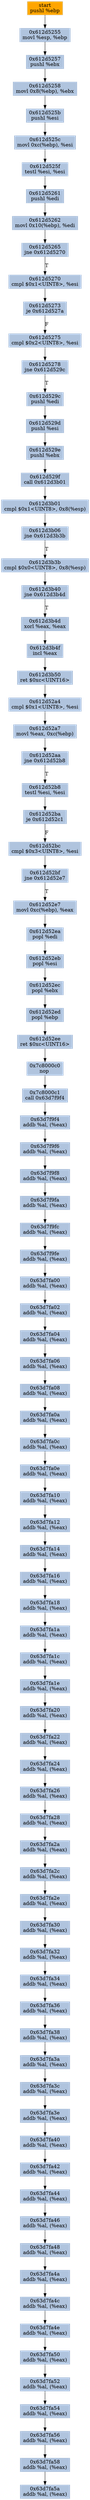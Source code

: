digraph G {
node[shape=rectangle,style=filled,fillcolor=lightsteelblue,color=lightsteelblue]
bgcolor="transparent"
a0x612d5254pushl_ebp[label="start\npushl %ebp",color="lightgrey",fillcolor="orange"];
a0x612d5255movl_esp_ebp[label="0x612d5255\nmovl %esp, %ebp"];
a0x612d5257pushl_ebx[label="0x612d5257\npushl %ebx"];
a0x612d5258movl_0x8ebp__ebx[label="0x612d5258\nmovl 0x8(%ebp), %ebx"];
a0x612d525bpushl_esi[label="0x612d525b\npushl %esi"];
a0x612d525cmovl_0xcebp__esi[label="0x612d525c\nmovl 0xc(%ebp), %esi"];
a0x612d525ftestl_esi_esi[label="0x612d525f\ntestl %esi, %esi"];
a0x612d5261pushl_edi[label="0x612d5261\npushl %edi"];
a0x612d5262movl_0x10ebp__edi[label="0x612d5262\nmovl 0x10(%ebp), %edi"];
a0x612d5265jne_0x612d5270[label="0x612d5265\njne 0x612d5270"];
a0x612d5270cmpl_0x1UINT8_esi[label="0x612d5270\ncmpl $0x1<UINT8>, %esi"];
a0x612d5273je_0x612d527a[label="0x612d5273\nje 0x612d527a"];
a0x612d5275cmpl_0x2UINT8_esi[label="0x612d5275\ncmpl $0x2<UINT8>, %esi"];
a0x612d5278jne_0x612d529c[label="0x612d5278\njne 0x612d529c"];
a0x612d529cpushl_edi[label="0x612d529c\npushl %edi"];
a0x612d529dpushl_esi[label="0x612d529d\npushl %esi"];
a0x612d529epushl_ebx[label="0x612d529e\npushl %ebx"];
a0x612d529fcall_0x612d3b01[label="0x612d529f\ncall 0x612d3b01"];
a0x612d3b01cmpl_0x1UINT8_0x8esp_[label="0x612d3b01\ncmpl $0x1<UINT8>, 0x8(%esp)"];
a0x612d3b06jne_0x612d3b3b[label="0x612d3b06\njne 0x612d3b3b"];
a0x612d3b3bcmpl_0x0UINT8_0x8esp_[label="0x612d3b3b\ncmpl $0x0<UINT8>, 0x8(%esp)"];
a0x612d3b40jne_0x612d3b4d[label="0x612d3b40\njne 0x612d3b4d"];
a0x612d3b4dxorl_eax_eax[label="0x612d3b4d\nxorl %eax, %eax"];
a0x612d3b4fincl_eax[label="0x612d3b4f\nincl %eax"];
a0x612d3b50ret_0xcUINT16[label="0x612d3b50\nret $0xc<UINT16>"];
a0x612d52a4cmpl_0x1UINT8_esi[label="0x612d52a4\ncmpl $0x1<UINT8>, %esi"];
a0x612d52a7movl_eax_0xcebp_[label="0x612d52a7\nmovl %eax, 0xc(%ebp)"];
a0x612d52aajne_0x612d52b8[label="0x612d52aa\njne 0x612d52b8"];
a0x612d52b8testl_esi_esi[label="0x612d52b8\ntestl %esi, %esi"];
a0x612d52baje_0x612d52c1[label="0x612d52ba\nje 0x612d52c1"];
a0x612d52bccmpl_0x3UINT8_esi[label="0x612d52bc\ncmpl $0x3<UINT8>, %esi"];
a0x612d52bfjne_0x612d52e7[label="0x612d52bf\njne 0x612d52e7"];
a0x612d52e7movl_0xcebp__eax[label="0x612d52e7\nmovl 0xc(%ebp), %eax"];
a0x612d52eapopl_edi[label="0x612d52ea\npopl %edi"];
a0x612d52ebpopl_esi[label="0x612d52eb\npopl %esi"];
a0x612d52ecpopl_ebx[label="0x612d52ec\npopl %ebx"];
a0x612d52edpopl_ebp[label="0x612d52ed\npopl %ebp"];
a0x612d52eeret_0xcUINT16[label="0x612d52ee\nret $0xc<UINT16>"];
a0x7c8000c0nop_[label="0x7c8000c0\nnop "];
a0x7c8000c1call_0x63d7f9f4[label="0x7c8000c1\ncall 0x63d7f9f4"];
a0x63d7f9f4addb_al_eax_[label="0x63d7f9f4\naddb %al, (%eax)"];
a0x63d7f9f6addb_al_eax_[label="0x63d7f9f6\naddb %al, (%eax)"];
a0x63d7f9f8addb_al_eax_[label="0x63d7f9f8\naddb %al, (%eax)"];
a0x63d7f9faaddb_al_eax_[label="0x63d7f9fa\naddb %al, (%eax)"];
a0x63d7f9fcaddb_al_eax_[label="0x63d7f9fc\naddb %al, (%eax)"];
a0x63d7f9feaddb_al_eax_[label="0x63d7f9fe\naddb %al, (%eax)"];
a0x63d7fa00addb_al_eax_[label="0x63d7fa00\naddb %al, (%eax)"];
a0x63d7fa02addb_al_eax_[label="0x63d7fa02\naddb %al, (%eax)"];
a0x63d7fa04addb_al_eax_[label="0x63d7fa04\naddb %al, (%eax)"];
a0x63d7fa06addb_al_eax_[label="0x63d7fa06\naddb %al, (%eax)"];
a0x63d7fa08addb_al_eax_[label="0x63d7fa08\naddb %al, (%eax)"];
a0x63d7fa0aaddb_al_eax_[label="0x63d7fa0a\naddb %al, (%eax)"];
a0x63d7fa0caddb_al_eax_[label="0x63d7fa0c\naddb %al, (%eax)"];
a0x63d7fa0eaddb_al_eax_[label="0x63d7fa0e\naddb %al, (%eax)"];
a0x63d7fa10addb_al_eax_[label="0x63d7fa10\naddb %al, (%eax)"];
a0x63d7fa12addb_al_eax_[label="0x63d7fa12\naddb %al, (%eax)"];
a0x63d7fa14addb_al_eax_[label="0x63d7fa14\naddb %al, (%eax)"];
a0x63d7fa16addb_al_eax_[label="0x63d7fa16\naddb %al, (%eax)"];
a0x63d7fa18addb_al_eax_[label="0x63d7fa18\naddb %al, (%eax)"];
a0x63d7fa1aaddb_al_eax_[label="0x63d7fa1a\naddb %al, (%eax)"];
a0x63d7fa1caddb_al_eax_[label="0x63d7fa1c\naddb %al, (%eax)"];
a0x63d7fa1eaddb_al_eax_[label="0x63d7fa1e\naddb %al, (%eax)"];
a0x63d7fa20addb_al_eax_[label="0x63d7fa20\naddb %al, (%eax)"];
a0x63d7fa22addb_al_eax_[label="0x63d7fa22\naddb %al, (%eax)"];
a0x63d7fa24addb_al_eax_[label="0x63d7fa24\naddb %al, (%eax)"];
a0x63d7fa26addb_al_eax_[label="0x63d7fa26\naddb %al, (%eax)"];
a0x63d7fa28addb_al_eax_[label="0x63d7fa28\naddb %al, (%eax)"];
a0x63d7fa2aaddb_al_eax_[label="0x63d7fa2a\naddb %al, (%eax)"];
a0x63d7fa2caddb_al_eax_[label="0x63d7fa2c\naddb %al, (%eax)"];
a0x63d7fa2eaddb_al_eax_[label="0x63d7fa2e\naddb %al, (%eax)"];
a0x63d7fa30addb_al_eax_[label="0x63d7fa30\naddb %al, (%eax)"];
a0x63d7fa32addb_al_eax_[label="0x63d7fa32\naddb %al, (%eax)"];
a0x63d7fa34addb_al_eax_[label="0x63d7fa34\naddb %al, (%eax)"];
a0x63d7fa36addb_al_eax_[label="0x63d7fa36\naddb %al, (%eax)"];
a0x63d7fa38addb_al_eax_[label="0x63d7fa38\naddb %al, (%eax)"];
a0x63d7fa3aaddb_al_eax_[label="0x63d7fa3a\naddb %al, (%eax)"];
a0x63d7fa3caddb_al_eax_[label="0x63d7fa3c\naddb %al, (%eax)"];
a0x63d7fa3eaddb_al_eax_[label="0x63d7fa3e\naddb %al, (%eax)"];
a0x63d7fa40addb_al_eax_[label="0x63d7fa40\naddb %al, (%eax)"];
a0x63d7fa42addb_al_eax_[label="0x63d7fa42\naddb %al, (%eax)"];
a0x63d7fa44addb_al_eax_[label="0x63d7fa44\naddb %al, (%eax)"];
a0x63d7fa46addb_al_eax_[label="0x63d7fa46\naddb %al, (%eax)"];
a0x63d7fa48addb_al_eax_[label="0x63d7fa48\naddb %al, (%eax)"];
a0x63d7fa4aaddb_al_eax_[label="0x63d7fa4a\naddb %al, (%eax)"];
a0x63d7fa4caddb_al_eax_[label="0x63d7fa4c\naddb %al, (%eax)"];
a0x63d7fa4eaddb_al_eax_[label="0x63d7fa4e\naddb %al, (%eax)"];
a0x63d7fa50addb_al_eax_[label="0x63d7fa50\naddb %al, (%eax)"];
a0x63d7fa52addb_al_eax_[label="0x63d7fa52\naddb %al, (%eax)"];
a0x63d7fa54addb_al_eax_[label="0x63d7fa54\naddb %al, (%eax)"];
a0x63d7fa56addb_al_eax_[label="0x63d7fa56\naddb %al, (%eax)"];
a0x63d7fa58addb_al_eax_[label="0x63d7fa58\naddb %al, (%eax)"];
a0x63d7fa5aaddb_al_eax_[label="0x63d7fa5a\naddb %al, (%eax)"];
a0x612d5254pushl_ebp -> a0x612d5255movl_esp_ebp [color="#000000"];
a0x612d5255movl_esp_ebp -> a0x612d5257pushl_ebx [color="#000000"];
a0x612d5257pushl_ebx -> a0x612d5258movl_0x8ebp__ebx [color="#000000"];
a0x612d5258movl_0x8ebp__ebx -> a0x612d525bpushl_esi [color="#000000"];
a0x612d525bpushl_esi -> a0x612d525cmovl_0xcebp__esi [color="#000000"];
a0x612d525cmovl_0xcebp__esi -> a0x612d525ftestl_esi_esi [color="#000000"];
a0x612d525ftestl_esi_esi -> a0x612d5261pushl_edi [color="#000000"];
a0x612d5261pushl_edi -> a0x612d5262movl_0x10ebp__edi [color="#000000"];
a0x612d5262movl_0x10ebp__edi -> a0x612d5265jne_0x612d5270 [color="#000000"];
a0x612d5265jne_0x612d5270 -> a0x612d5270cmpl_0x1UINT8_esi [color="#000000",label="T"];
a0x612d5270cmpl_0x1UINT8_esi -> a0x612d5273je_0x612d527a [color="#000000"];
a0x612d5273je_0x612d527a -> a0x612d5275cmpl_0x2UINT8_esi [color="#000000",label="F"];
a0x612d5275cmpl_0x2UINT8_esi -> a0x612d5278jne_0x612d529c [color="#000000"];
a0x612d5278jne_0x612d529c -> a0x612d529cpushl_edi [color="#000000",label="T"];
a0x612d529cpushl_edi -> a0x612d529dpushl_esi [color="#000000"];
a0x612d529dpushl_esi -> a0x612d529epushl_ebx [color="#000000"];
a0x612d529epushl_ebx -> a0x612d529fcall_0x612d3b01 [color="#000000"];
a0x612d529fcall_0x612d3b01 -> a0x612d3b01cmpl_0x1UINT8_0x8esp_ [color="#000000"];
a0x612d3b01cmpl_0x1UINT8_0x8esp_ -> a0x612d3b06jne_0x612d3b3b [color="#000000"];
a0x612d3b06jne_0x612d3b3b -> a0x612d3b3bcmpl_0x0UINT8_0x8esp_ [color="#000000",label="T"];
a0x612d3b3bcmpl_0x0UINT8_0x8esp_ -> a0x612d3b40jne_0x612d3b4d [color="#000000"];
a0x612d3b40jne_0x612d3b4d -> a0x612d3b4dxorl_eax_eax [color="#000000",label="T"];
a0x612d3b4dxorl_eax_eax -> a0x612d3b4fincl_eax [color="#000000"];
a0x612d3b4fincl_eax -> a0x612d3b50ret_0xcUINT16 [color="#000000"];
a0x612d3b50ret_0xcUINT16 -> a0x612d52a4cmpl_0x1UINT8_esi [color="#000000"];
a0x612d52a4cmpl_0x1UINT8_esi -> a0x612d52a7movl_eax_0xcebp_ [color="#000000"];
a0x612d52a7movl_eax_0xcebp_ -> a0x612d52aajne_0x612d52b8 [color="#000000"];
a0x612d52aajne_0x612d52b8 -> a0x612d52b8testl_esi_esi [color="#000000",label="T"];
a0x612d52b8testl_esi_esi -> a0x612d52baje_0x612d52c1 [color="#000000"];
a0x612d52baje_0x612d52c1 -> a0x612d52bccmpl_0x3UINT8_esi [color="#000000",label="F"];
a0x612d52bccmpl_0x3UINT8_esi -> a0x612d52bfjne_0x612d52e7 [color="#000000"];
a0x612d52bfjne_0x612d52e7 -> a0x612d52e7movl_0xcebp__eax [color="#000000",label="T"];
a0x612d52e7movl_0xcebp__eax -> a0x612d52eapopl_edi [color="#000000"];
a0x612d52eapopl_edi -> a0x612d52ebpopl_esi [color="#000000"];
a0x612d52ebpopl_esi -> a0x612d52ecpopl_ebx [color="#000000"];
a0x612d52ecpopl_ebx -> a0x612d52edpopl_ebp [color="#000000"];
a0x612d52edpopl_ebp -> a0x612d52eeret_0xcUINT16 [color="#000000"];
a0x612d52eeret_0xcUINT16 -> a0x7c8000c0nop_ [color="#000000"];
a0x7c8000c0nop_ -> a0x7c8000c1call_0x63d7f9f4 [color="#000000"];
a0x7c8000c1call_0x63d7f9f4 -> a0x63d7f9f4addb_al_eax_ [color="#000000"];
a0x63d7f9f4addb_al_eax_ -> a0x63d7f9f6addb_al_eax_ [color="#000000"];
a0x63d7f9f6addb_al_eax_ -> a0x63d7f9f8addb_al_eax_ [color="#000000"];
a0x63d7f9f8addb_al_eax_ -> a0x63d7f9faaddb_al_eax_ [color="#000000"];
a0x63d7f9faaddb_al_eax_ -> a0x63d7f9fcaddb_al_eax_ [color="#000000"];
a0x63d7f9fcaddb_al_eax_ -> a0x63d7f9feaddb_al_eax_ [color="#000000"];
a0x63d7f9feaddb_al_eax_ -> a0x63d7fa00addb_al_eax_ [color="#000000"];
a0x63d7fa00addb_al_eax_ -> a0x63d7fa02addb_al_eax_ [color="#000000"];
a0x63d7fa02addb_al_eax_ -> a0x63d7fa04addb_al_eax_ [color="#000000"];
a0x63d7fa04addb_al_eax_ -> a0x63d7fa06addb_al_eax_ [color="#000000"];
a0x63d7fa06addb_al_eax_ -> a0x63d7fa08addb_al_eax_ [color="#000000"];
a0x63d7fa08addb_al_eax_ -> a0x63d7fa0aaddb_al_eax_ [color="#000000"];
a0x63d7fa0aaddb_al_eax_ -> a0x63d7fa0caddb_al_eax_ [color="#000000"];
a0x63d7fa0caddb_al_eax_ -> a0x63d7fa0eaddb_al_eax_ [color="#000000"];
a0x63d7fa0eaddb_al_eax_ -> a0x63d7fa10addb_al_eax_ [color="#000000"];
a0x63d7fa10addb_al_eax_ -> a0x63d7fa12addb_al_eax_ [color="#000000"];
a0x63d7fa12addb_al_eax_ -> a0x63d7fa14addb_al_eax_ [color="#000000"];
a0x63d7fa14addb_al_eax_ -> a0x63d7fa16addb_al_eax_ [color="#000000"];
a0x63d7fa16addb_al_eax_ -> a0x63d7fa18addb_al_eax_ [color="#000000"];
a0x63d7fa18addb_al_eax_ -> a0x63d7fa1aaddb_al_eax_ [color="#000000"];
a0x63d7fa1aaddb_al_eax_ -> a0x63d7fa1caddb_al_eax_ [color="#000000"];
a0x63d7fa1caddb_al_eax_ -> a0x63d7fa1eaddb_al_eax_ [color="#000000"];
a0x63d7fa1eaddb_al_eax_ -> a0x63d7fa20addb_al_eax_ [color="#000000"];
a0x63d7fa20addb_al_eax_ -> a0x63d7fa22addb_al_eax_ [color="#000000"];
a0x63d7fa22addb_al_eax_ -> a0x63d7fa24addb_al_eax_ [color="#000000"];
a0x63d7fa24addb_al_eax_ -> a0x63d7fa26addb_al_eax_ [color="#000000"];
a0x63d7fa26addb_al_eax_ -> a0x63d7fa28addb_al_eax_ [color="#000000"];
a0x63d7fa28addb_al_eax_ -> a0x63d7fa2aaddb_al_eax_ [color="#000000"];
a0x63d7fa2aaddb_al_eax_ -> a0x63d7fa2caddb_al_eax_ [color="#000000"];
a0x63d7fa2caddb_al_eax_ -> a0x63d7fa2eaddb_al_eax_ [color="#000000"];
a0x63d7fa2eaddb_al_eax_ -> a0x63d7fa30addb_al_eax_ [color="#000000"];
a0x63d7fa30addb_al_eax_ -> a0x63d7fa32addb_al_eax_ [color="#000000"];
a0x63d7fa32addb_al_eax_ -> a0x63d7fa34addb_al_eax_ [color="#000000"];
a0x63d7fa34addb_al_eax_ -> a0x63d7fa36addb_al_eax_ [color="#000000"];
a0x63d7fa36addb_al_eax_ -> a0x63d7fa38addb_al_eax_ [color="#000000"];
a0x63d7fa38addb_al_eax_ -> a0x63d7fa3aaddb_al_eax_ [color="#000000"];
a0x63d7fa3aaddb_al_eax_ -> a0x63d7fa3caddb_al_eax_ [color="#000000"];
a0x63d7fa3caddb_al_eax_ -> a0x63d7fa3eaddb_al_eax_ [color="#000000"];
a0x63d7fa3eaddb_al_eax_ -> a0x63d7fa40addb_al_eax_ [color="#000000"];
a0x63d7fa40addb_al_eax_ -> a0x63d7fa42addb_al_eax_ [color="#000000"];
a0x63d7fa42addb_al_eax_ -> a0x63d7fa44addb_al_eax_ [color="#000000"];
a0x63d7fa44addb_al_eax_ -> a0x63d7fa46addb_al_eax_ [color="#000000"];
a0x63d7fa46addb_al_eax_ -> a0x63d7fa48addb_al_eax_ [color="#000000"];
a0x63d7fa48addb_al_eax_ -> a0x63d7fa4aaddb_al_eax_ [color="#000000"];
a0x63d7fa4aaddb_al_eax_ -> a0x63d7fa4caddb_al_eax_ [color="#000000"];
a0x63d7fa4caddb_al_eax_ -> a0x63d7fa4eaddb_al_eax_ [color="#000000"];
a0x63d7fa4eaddb_al_eax_ -> a0x63d7fa50addb_al_eax_ [color="#000000"];
a0x63d7fa50addb_al_eax_ -> a0x63d7fa52addb_al_eax_ [color="#000000"];
a0x63d7fa52addb_al_eax_ -> a0x63d7fa54addb_al_eax_ [color="#000000"];
a0x63d7fa54addb_al_eax_ -> a0x63d7fa56addb_al_eax_ [color="#000000"];
a0x63d7fa56addb_al_eax_ -> a0x63d7fa58addb_al_eax_ [color="#000000"];
a0x63d7fa58addb_al_eax_ -> a0x63d7fa5aaddb_al_eax_ [color="#000000"];
}
